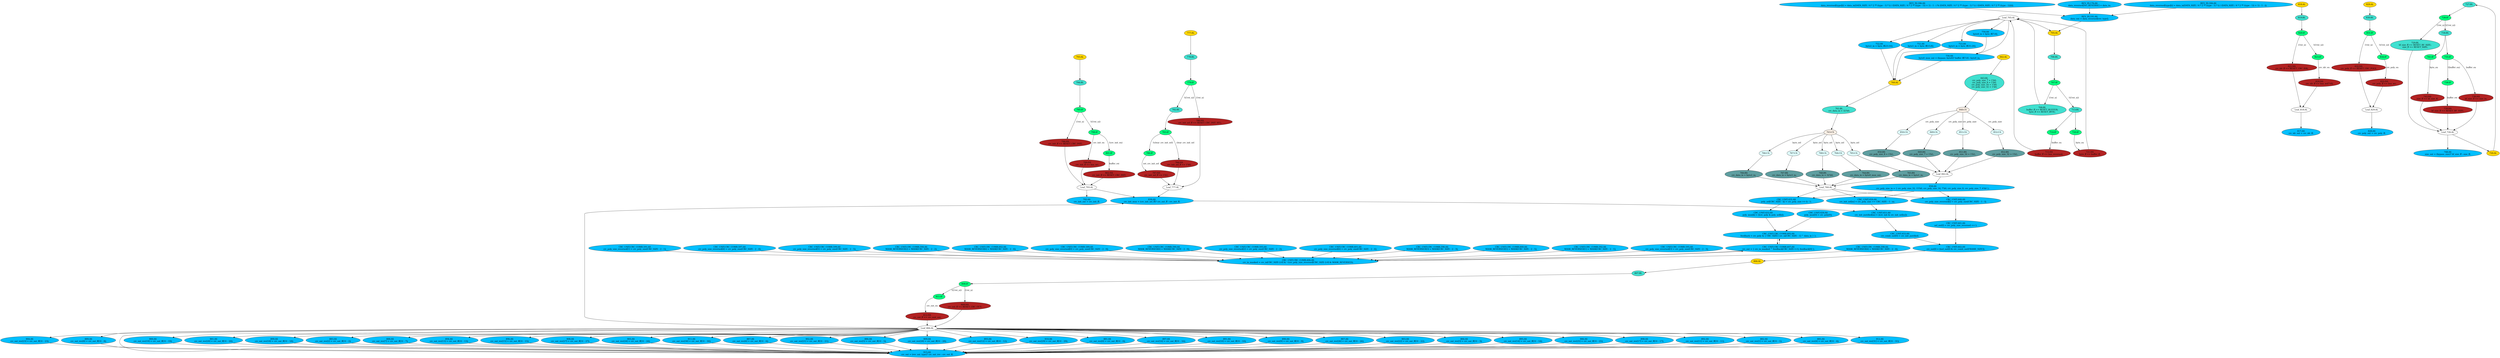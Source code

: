 strict digraph "compose( ,  )" {
	node [label="\N"];
	"839:AS"	 [ast="<pyverilog.vparser.ast.Assign object at 0x7f0104d9a510>",
		def_var="['crc_init_mux']",
		fillcolor=deepskyblue,
		label="839:AS
crc_init_mux = (crc_init_sel_ff)? crc_out_ff : crc_init_ff;",
		statements="[]",
		style=filled,
		typ=Assign,
		use_var="['crc_init_sel_ff', 'crc_out_ff', 'crc_init_ff']"];
	"CRC_UNIT.451:AS"	 [ast="<pyverilog.vparser.ast.Assign object at 0x7f0104d3ccd0>",
		def_var="['crc_init_justified']",
		fillcolor=deepskyblue,
		label="CRC_UNIT.451:AS
crc_init_justified[m] = |(crc_init & crc_init_sel[m]);",
		statements="[]",
		style=filled,
		typ=Assign,
		use_var="['crc_init', 'crc_init_sel', 'm']"];
	"839:AS" -> "CRC_UNIT.451:AS";
	"CRC_UNIT.CRC_COMB.606:AS"	 [ast="<pyverilog.vparser.ast.Assign object at 0x7f010502dd90>",
		def_var="['crc_in_masked']",
		fillcolor=deepskyblue,
		label="CRC_UNIT.CRC_COMB.606:AS
crc_in_masked = crc_in[CRC_SIZE-2:0] & ~(crc_poly_size_reversed[CRC_SIZE-2:0] & MASK_REVERSED);",
		statements="[]",
		style=filled,
		typ=Assign,
		use_var="['crc_in', 'crc_poly_size_reversed', 'MASK_REVERSED']"];
	"CRC_UNIT.CRC_COMB.607:AS"	 [ast="<pyverilog.vparser.ast.Assign object at 0x7f0104dbd490>",
		def_var="['crc_out']",
		fillcolor=deepskyblue,
		label="CRC_UNIT.CRC_COMB.607:AS
crc_out = { crc_in_masked ^ feedback[CRC_SIZE-1:1], feedback[0] };",
		statements="[]",
		style=filled,
		typ=Assign,
		use_var="['crc_in_masked', 'feedback', 'feedback']"];
	"CRC_UNIT.CRC_COMB.606:AS" -> "CRC_UNIT.CRC_COMB.607:AS";
	"849:BS"	 [ast="<pyverilog.vparser.ast.BlockingSubstitution object at 0x7f0104d9af90>",
		fillcolor=cadetblue,
		label="849:BS
crc_poly_size_7 = 1'b1;",
		statements="[<pyverilog.vparser.ast.BlockingSubstitution object at 0x7f0104d9af90>]",
		style=filled,
		typ=BlockingSubstitution];
	"Leaf_842:AL"	 [def_var="['crc_poly_size_16', 'crc_poly_size_8', 'crc_poly_size_7', 'crc_poly_size_32']",
		label="Leaf_842:AL"];
	"849:BS" -> "Leaf_842:AL"	 [cond="[]",
		lineno=None];
	"794:BL"	 [ast="<pyverilog.vparser.ast.Block object at 0x7f0104db8750>",
		fillcolor=turquoise,
		label="794:BL",
		statements="[]",
		style=filled,
		typ=Block];
	"795:IF"	 [ast="<pyverilog.vparser.ast.IfStatement object at 0x7f0104db8990>",
		fillcolor=springgreen,
		label="795:IF",
		statements="[]",
		style=filled,
		typ=IfStatement];
	"794:BL" -> "795:IF"	 [cond="[]",
		lineno=None];
	"CRC_UNIT.CRC_COMB.607:AS" -> "CRC_UNIT.CRC_COMB.606:AS";
	"CRC_UNIT.CRC_COMB.605:AS"	 [ast="<pyverilog.vparser.ast.Assign object at 0x7f010502da90>",
		def_var="['feedback']",
		fillcolor=deepskyblue,
		label="CRC_UNIT.CRC_COMB.605:AS
feedback = crc_poly & { CRC_SIZE{ crc_in[CRC_SIZE - 1] ^ data_in } };",
		statements="[]",
		style=filled,
		typ=Assign,
		use_var="['crc_poly', 'crc_in', 'data_in']"];
	"CRC_UNIT.CRC_COMB.607:AS" -> "CRC_UNIT.CRC_COMB.605:AS";
	"820:IF"	 [ast="<pyverilog.vparser.ast.IfStatement object at 0x7f0104db28d0>",
		fillcolor=springgreen,
		label="820:IF",
		statements="[]",
		style=filled,
		typ=IfStatement];
	"821:NS"	 [ast="<pyverilog.vparser.ast.NonblockingSubstitution object at 0x7f0104db2890>",
		fillcolor=firebrick,
		label="821:NS
crc_idr_ff <= RESET_CRC_IDR;",
		statements="[<pyverilog.vparser.ast.NonblockingSubstitution object at 0x7f0104db2890>]",
		style=filled,
		typ=NonblockingSubstitution];
	"820:IF" -> "821:NS"	 [cond="['rst_n']",
		label="(!rst_n)",
		lineno=820];
	"823:IF"	 [ast="<pyverilog.vparser.ast.IfStatement object at 0x7f0104db29d0>",
		fillcolor=springgreen,
		label="823:IF",
		statements="[]",
		style=filled,
		typ=IfStatement];
	"820:IF" -> "823:IF"	 [cond="['rst_n']",
		label="!((!rst_n))",
		lineno=820];
	"CRC_UNIT.CRC_COMB.592:AS"	 [ast="<pyverilog.vparser.ast.Assign object at 0x7f01050311d0>",
		def_var="['MASK_REVERSED']",
		fillcolor=deepskyblue,
		label="CRC_UNIT.CRC_COMB.592:AS
MASK_REVERSED[1] = MASK[CRC_SIZE - 2 - 1];",
		statements="[]",
		style=filled,
		typ=Assign,
		use_var="['CRC_SIZE']"];
	"CRC_UNIT.CRC_COMB.592:AS" -> "CRC_UNIT.CRC_COMB.606:AS";
	"764:BS"	 [ast="<pyverilog.vparser.ast.BlockingSubstitution object at 0x7f0104da4350>",
		fillcolor=cadetblue,
		label="764:BS
crc_data_in = byte0_mux_out;",
		statements="[<pyverilog.vparser.ast.BlockingSubstitution object at 0x7f0104da4350>]",
		style=filled,
		typ=BlockingSubstitution];
	"Leaf_760:AL"	 [def_var="['crc_data_in']",
		label="Leaf_760:AL"];
	"764:BS" -> "Leaf_760:AL"	 [cond="[]",
		lineno=None];
	"751:AS"	 [ast="<pyverilog.vparser.ast.Assign object at 0x7f0104dad5d0>",
		def_var="['byte1_in']",
		fillcolor=deepskyblue,
		label="751:AS
byte1_in = byte_ff[15:8];",
		statements="[]",
		style=filled,
		typ=Assign,
		use_var="['byte_ff']"];
	"760:AL"	 [ast="<pyverilog.vparser.ast.Always object at 0x7f0104dade90>",
		clk_sens=False,
		fillcolor=gold,
		label="760:AL",
		sens="['byte3_in', 'byte2_in', 'byte1_in', 'byte0_mux_out']",
		statements="[]",
		style=filled,
		typ=Always,
		use_var="['byte3_in', 'byte2_in', 'byte1_in', 'byte0_mux_out', 'byte_sel']"];
	"751:AS" -> "760:AL";
	"904:AS"	 [ast="<pyverilog.vparser.ast.Assign object at 0x7f01048873d0>",
		def_var="['crc_out_rev']",
		fillcolor=deepskyblue,
		label="904:AS
crc_out_rev[23] = crc_out_ff[31 - 23];",
		statements="[]",
		style=filled,
		typ=Assign,
		use_var="['crc_out_ff']"];
	"915:AS"	 [ast="<pyverilog.vparser.ast.Assign object at 0x7f01048a3c90>",
		def_var="['crc_out']",
		fillcolor=deepskyblue,
		label="915:AS
crc_out = (rev_out_type)? crc_out_rev : crc_out_ff;",
		statements="[]",
		style=filled,
		typ=Assign,
		use_var="['rev_out_type', 'crc_out_rev', 'crc_out_ff']"];
	"904:AS" -> "915:AS";
	"832:NS"	 [ast="<pyverilog.vparser.ast.NonblockingSubstitution object at 0x7f0104d9a0d0>",
		fillcolor=firebrick,
		label="832:NS
crc_poly_ff <= RESET_CRC_POLY;",
		statements="[<pyverilog.vparser.ast.NonblockingSubstitution object at 0x7f0104d9a0d0>]",
		style=filled,
		typ=NonblockingSubstitution];
	"Leaf_829:AL"	 [def_var="['crc_poly_ff']",
		label="Leaf_829:AL"];
	"832:NS" -> "Leaf_829:AL"	 [cond="[]",
		lineno=None];
	"889:AS"	 [ast="<pyverilog.vparser.ast.Assign object at 0x7f01048949d0>",
		def_var="['crc_out_rev']",
		fillcolor=deepskyblue,
		label="889:AS
crc_out_rev[8] = crc_out_ff[31 - 8];",
		statements="[]",
		style=filled,
		typ=Assign,
		use_var="['crc_out_ff']"];
	"889:AS" -> "915:AS";
	"829:AL"	 [ast="<pyverilog.vparser.ast.Always object at 0x7f0104db2e50>",
		clk_sens=False,
		fillcolor=gold,
		label="829:AL",
		sens="['clk']",
		statements="[]",
		style=filled,
		typ=Always,
		use_var="['crc_poly_en', 'bus_wr', 'RESET_CRC_POLY', 'rst_n']"];
	"830:BL"	 [ast="<pyverilog.vparser.ast.Block object at 0x7f0104db2e90>",
		fillcolor=turquoise,
		label="830:BL",
		statements="[]",
		style=filled,
		typ=Block];
	"829:AL" -> "830:BL"	 [cond="[]",
		lineno=None];
	"CRC_UNIT.CRC_COMB.595:AS"	 [ast="<pyverilog.vparser.ast.Assign object at 0x7f0105031cd0>",
		def_var="['crc_poly_size_reversed']",
		fillcolor=deepskyblue,
		label="CRC_UNIT.CRC_COMB.595:AS
crc_poly_size_reversed[3] = crc_poly_size[CRC_SIZE - 2 - 3];",
		statements="[]",
		style=filled,
		typ=Assign,
		use_var="['crc_poly_size']"];
	"CRC_UNIT.CRC_COMB.595:AS" -> "CRC_UNIT.CRC_COMB.606:AS";
	"CRC_UNIT.442:AS"	 [ast="<pyverilog.vparser.ast.Assign object at 0x7f0104d3ded0>",
		def_var="['crc_out']",
		fillcolor=deepskyblue,
		label="CRC_UNIT.442:AS
crc_out[l] = |(sel_out[l] & crc_comb_out[FRAME_SIZE]);",
		statements="[]",
		style=filled,
		typ=Assign,
		use_var="['sel_out', 'l', 'crc_comb_out']"];
	"806:AL"	 [ast="<pyverilog.vparser.ast.Always object at 0x7f0104db8e50>",
		clk_sens=False,
		fillcolor=gold,
		label="806:AL",
		sens="['clk']",
		statements="[]",
		style=filled,
		typ=Always,
		use_var="['rst_n', 'RESET_CRC_OUT', 'crc_out_en', 'crc_unit_out']"];
	"CRC_UNIT.442:AS" -> "806:AL";
	"786:IF"	 [ast="<pyverilog.vparser.ast.IfStatement object at 0x7f0104db8410>",
		fillcolor=springgreen,
		label="786:IF",
		statements="[]",
		style=filled,
		typ=IfStatement];
	"787:NS"	 [ast="<pyverilog.vparser.ast.NonblockingSubstitution object at 0x7f0104db8510>",
		fillcolor=firebrick,
		label="787:NS
crc_init_sel_ff <= 1'b1;",
		statements="[<pyverilog.vparser.ast.NonblockingSubstitution object at 0x7f0104db8510>]",
		style=filled,
		typ=NonblockingSubstitution];
	"786:IF" -> "787:NS"	 [cond="['set_crc_init_sel']",
		label=set_crc_init_sel,
		lineno=786];
	"REV_IN.186:AS"	 [ast="<pyverilog.vparser.ast.Assign object at 0x7f0104d74e50>",
		def_var="['data_reversed']",
		fillcolor=deepskyblue,
		label="REV_IN.186:AS
data_reversed[type][i] = data_in[DATA_SIZE / 4 * 2 ** (type - 1) * (i / (DATA_SIZE / 4 * 2 ** (type - 1)) + 1) - 1 \
- i % (DATA_SIZE / 4 * 2 ** (type - 1) * (i / (DATA_SIZE / 4 * 2 ** (type - 1))))];",
		statements="[]",
		style=filled,
		typ=Assign,
		use_var="['data_in', 'type', 'i', 'type', 'i', 'type', 'i', 'type']"];
	"REV_IN.191:AS"	 [ast="<pyverilog.vparser.ast.Assign object at 0x7f0104d71210>",
		def_var="['data_out']",
		fillcolor=deepskyblue,
		label="REV_IN.191:AS
data_out = data_reversed[rev_type];",
		statements="[]",
		style=filled,
		typ=Assign,
		use_var="['data_reversed', 'rev_type']"];
	"REV_IN.186:AS" -> "REV_IN.191:AS";
	"809:NS"	 [ast="<pyverilog.vparser.ast.NonblockingSubstitution object at 0x7f0104db2150>",
		fillcolor=firebrick,
		label="809:NS
crc_out_ff <= RESET_CRC_OUT;",
		statements="[<pyverilog.vparser.ast.NonblockingSubstitution object at 0x7f0104db2150>]",
		style=filled,
		typ=NonblockingSubstitution];
	"Leaf_806:AL"	 [def_var="['crc_out_ff']",
		label="Leaf_806:AL"];
	"809:NS" -> "Leaf_806:AL"	 [cond="[]",
		lineno=None];
	"900:AS"	 [ast="<pyverilog.vparser.ast.Assign object at 0x7f01048b3890>",
		def_var="['crc_out_rev']",
		fillcolor=deepskyblue,
		label="900:AS
crc_out_rev[19] = crc_out_ff[31 - 19];",
		statements="[]",
		style=filled,
		typ=Assign,
		use_var="['crc_out_ff']"];
	"900:AS" -> "915:AS";
	"765:CA"	 [ast="<pyverilog.vparser.ast.Case object at 0x7f0104da4490>",
		fillcolor=lightcyan,
		label="765:CA",
		statements="[]",
		style=filled,
		typ=Case];
	"765:BS"	 [ast="<pyverilog.vparser.ast.BlockingSubstitution object at 0x7f0104da4590>",
		fillcolor=cadetblue,
		label="765:BS
crc_data_in = byte1_in;",
		statements="[<pyverilog.vparser.ast.BlockingSubstitution object at 0x7f0104da4590>]",
		style=filled,
		typ=BlockingSubstitution];
	"765:CA" -> "765:BS"	 [cond="[]",
		lineno=None];
	"714:IF"	 [ast="<pyverilog.vparser.ast.IfStatement object at 0x7f0104d91250>",
		fillcolor=springgreen,
		label="714:IF",
		statements="[]",
		style=filled,
		typ=IfStatement];
	"715:NS"	 [ast="<pyverilog.vparser.ast.NonblockingSubstitution object at 0x7f0104d913d0>",
		fillcolor=firebrick,
		label="715:NS
buffer_ff <= bus_reversed;",
		statements="[<pyverilog.vparser.ast.NonblockingSubstitution object at 0x7f0104d913d0>]",
		style=filled,
		typ=NonblockingSubstitution];
	"714:IF" -> "715:NS"	 [cond="['buffer_en']",
		label=buffer_en,
		lineno=714];
	"807:BL"	 [ast="<pyverilog.vparser.ast.Block object at 0x7f0104db8ed0>",
		fillcolor=turquoise,
		label="807:BL",
		statements="[]",
		style=filled,
		typ=Block];
	"808:IF"	 [ast="<pyverilog.vparser.ast.IfStatement object at 0x7f0104db2190>",
		fillcolor=springgreen,
		label="808:IF",
		statements="[]",
		style=filled,
		typ=IfStatement];
	"807:BL" -> "808:IF"	 [cond="[]",
		lineno=None];
	"901:AS"	 [ast="<pyverilog.vparser.ast.Assign object at 0x7f01048b3b50>",
		def_var="['crc_out_rev']",
		fillcolor=deepskyblue,
		label="901:AS
crc_out_rev[20] = crc_out_ff[31 - 20];",
		statements="[]",
		style=filled,
		typ=Assign,
		use_var="['crc_out_ff']"];
	"901:AS" -> "915:AS";
	"899:AS"	 [ast="<pyverilog.vparser.ast.Assign object at 0x7f01048b35d0>",
		def_var="['crc_out_rev']",
		fillcolor=deepskyblue,
		label="899:AS
crc_out_rev[18] = crc_out_ff[31 - 18];",
		statements="[]",
		style=filled,
		typ=Assign,
		use_var="['crc_out_ff']"];
	"899:AS" -> "915:AS";
	"817:AS"	 [ast="<pyverilog.vparser.ast.Assign object at 0x7f0104db2450>",
		def_var="['crc_idr_out']",
		fillcolor=deepskyblue,
		label="817:AS
crc_idr_out = crc_idr_ff;",
		statements="[]",
		style=filled,
		typ=Assign,
		use_var="['crc_idr_ff']"];
	"Leaf_777:AL"	 [def_var="['crc_init_sel_ff']",
		label="Leaf_777:AL"];
	"787:NS" -> "Leaf_777:AL"	 [cond="[]",
		lineno=None];
	"727:BL"	 [ast="<pyverilog.vparser.ast.Block object at 0x7f0104d916d0>",
		fillcolor=turquoise,
		label="727:BL",
		statements="[]",
		style=filled,
		typ=Block];
	"728:IF"	 [ast="<pyverilog.vparser.ast.IfStatement object at 0x7f0104d91a10>",
		fillcolor=springgreen,
		label="728:IF",
		statements="[]",
		style=filled,
		typ=IfStatement];
	"727:BL" -> "728:IF"	 [cond="[]",
		lineno=None];
	"849:CA"	 [ast="<pyverilog.vparser.ast.Case object at 0x7f0104d9ae90>",
		fillcolor=lightcyan,
		label="849:CA",
		statements="[]",
		style=filled,
		typ=Case];
	"849:CA" -> "849:BS"	 [cond="[]",
		lineno=None];
	"883:AS"	 [ast="<pyverilog.vparser.ast.Assign object at 0x7f0104896910>",
		def_var="['crc_out_rev']",
		fillcolor=deepskyblue,
		label="883:AS
crc_out_rev[2] = crc_out_ff[31 - 2];",
		statements="[]",
		style=filled,
		typ=Assign,
		use_var="['crc_out_ff']"];
	"883:AS" -> "915:AS";
	"888:AS"	 [ast="<pyverilog.vparser.ast.Assign object at 0x7f0104894710>",
		def_var="['crc_out_rev']",
		fillcolor=deepskyblue,
		label="888:AS
crc_out_rev[7] = crc_out_ff[31 - 7];",
		statements="[]",
		style=filled,
		typ=Assign,
		use_var="['crc_out_ff']"];
	"888:AS" -> "915:AS";
	"834:IF"	 [ast="<pyverilog.vparser.ast.IfStatement object at 0x7f0104d9a210>",
		fillcolor=springgreen,
		label="834:IF",
		statements="[]",
		style=filled,
		typ=IfStatement];
	"835:NS"	 [ast="<pyverilog.vparser.ast.NonblockingSubstitution object at 0x7f0104d9a350>",
		fillcolor=firebrick,
		label="835:NS
crc_poly_ff <= bus_wr;",
		statements="[<pyverilog.vparser.ast.NonblockingSubstitution object at 0x7f0104d9a350>]",
		style=filled,
		typ=NonblockingSubstitution];
	"834:IF" -> "835:NS"	 [cond="['crc_poly_en']",
		label=crc_poly_en,
		lineno=834];
	"812:NS"	 [ast="<pyverilog.vparser.ast.NonblockingSubstitution object at 0x7f0104db2410>",
		fillcolor=firebrick,
		label="812:NS
crc_out_ff <= crc_unit_out;",
		statements="[<pyverilog.vparser.ast.NonblockingSubstitution object at 0x7f0104db2410>]",
		style=filled,
		typ=NonblockingSubstitution];
	"812:NS" -> "Leaf_806:AL"	 [cond="[]",
		lineno=None];
	"CRC_UNIT.450:AS"	 [ast="<pyverilog.vparser.ast.Assign object at 0x7f0104d3c990>",
		def_var="['crc_init_sel']",
		fillcolor=deepskyblue,
		label="CRC_UNIT.450:AS
crc_init_sel[m] = crc_poly_size >> CRC_SIZE - 1 - m;",
		statements="[]",
		style=filled,
		typ=Assign,
		use_var="['crc_poly_size', 'm']"];
	"CRC_UNIT.450:AS" -> "CRC_UNIT.451:AS";
	"CRC_UNIT.CRC_COMB.600:AS"	 [ast="<pyverilog.vparser.ast.Assign object at 0x7f010503df10>",
		def_var="['MASK_REVERSED']",
		fillcolor=deepskyblue,
		label="CRC_UNIT.CRC_COMB.600:AS
MASK_REVERSED[5] = MASK[CRC_SIZE - 2 - 5];",
		statements="[]",
		style=filled,
		typ=Assign,
		use_var="['CRC_SIZE']"];
	"CRC_UNIT.CRC_COMB.600:AS" -> "CRC_UNIT.CRC_COMB.606:AS";
	"894:AS"	 [ast="<pyverilog.vparser.ast.Assign object at 0x7f01048a67d0>",
		def_var="['crc_out_rev']",
		fillcolor=deepskyblue,
		label="894:AS
crc_out_rev[13] = crc_out_ff[31 - 13];",
		statements="[]",
		style=filled,
		typ=Assign,
		use_var="['crc_out_ff']"];
	"894:AS" -> "915:AS";
	"707:IF"	 [ast="<pyverilog.vparser.ast.IfStatement object at 0x7f0104d91090>",
		fillcolor=springgreen,
		label="707:IF",
		statements="[]",
		style=filled,
		typ=IfStatement];
	"708:BL"	 [ast="<pyverilog.vparser.ast.Block object at 0x7f0104db6f50>",
		fillcolor=turquoise,
		label="708:BL
buffer_ff <= RESET_BUFFER;
byte_ff <= RESET_BYTE;",
		statements="[<pyverilog.vparser.ast.NonblockingSubstitution object at 0x7f0104db6f10>, <pyverilog.vparser.ast.NonblockingSubstitution object \
at 0x7f0104d910d0>]",
		style=filled,
		typ=Block];
	"707:IF" -> "708:BL"	 [cond="['rst_n']",
		label="(!rst_n)",
		lineno=707];
	"713:BL"	 [ast="<pyverilog.vparser.ast.Block object at 0x7f0104d91490>",
		fillcolor=turquoise,
		label="713:BL",
		statements="[]",
		style=filled,
		typ=Block];
	"707:IF" -> "713:BL"	 [cond="['rst_n']",
		label="!((!rst_n))",
		lineno=707];
	"741:IF"	 [ast="<pyverilog.vparser.ast.IfStatement object at 0x7f0104d91cd0>",
		fillcolor=springgreen,
		label="741:IF",
		statements="[]",
		style=filled,
		typ=IfStatement];
	"742:NS"	 [ast="<pyverilog.vparser.ast.NonblockingSubstitution object at 0x7f0104dad110>",
		fillcolor=firebrick,
		label="742:NS
size_ff <= bf_size_ff;",
		statements="[<pyverilog.vparser.ast.NonblockingSubstitution object at 0x7f0104dad110>]",
		style=filled,
		typ=NonblockingSubstitution];
	"741:IF" -> "742:NS"	 [cond="['byte_en']",
		label=byte_en,
		lineno=741];
	"858:AS"	 [ast="<pyverilog.vparser.ast.Assign object at 0x7f010489ab90>",
		def_var="['crc_poly_size_in']",
		fillcolor=deepskyblue,
		label="858:AS
crc_poly_size_in = { crc_poly_size_32, 15'h0, crc_poly_size_16, 7'h0, crc_poly_size_8, crc_poly_size_7, 6'h0 };",
		statements="[]",
		style=filled,
		typ=Assign,
		use_var="['crc_poly_size_32', 'crc_poly_size_16', 'crc_poly_size_8', 'crc_poly_size_7']"];
	"858:AS" -> "CRC_UNIT.450:AS";
	"CRC_UNIT.440:AS"	 [ast="<pyverilog.vparser.ast.Assign object at 0x7f0104d3d890>",
		def_var="['crc_poly_size_reversed']",
		fillcolor=deepskyblue,
		label="CRC_UNIT.440:AS
crc_poly_size_reversed[l] = crc_poly_size[CRC_SIZE - 1 - l];",
		statements="[]",
		style=filled,
		typ=Assign,
		use_var="['crc_poly_size', 'l']"];
	"858:AS" -> "CRC_UNIT.440:AS";
	"CRC_UNIT.431:AS"	 [ast="<pyverilog.vparser.ast.Assign object at 0x7f0104d1db90>",
		def_var="['poly_sel']",
		fillcolor=deepskyblue,
		label="CRC_UNIT.431:AS
poly_sel[CRC_SIZE - k] = crc_poly_size >> k - 1;",
		statements="[]",
		style=filled,
		typ=Assign,
		use_var="['crc_poly_size', 'k']"];
	"858:AS" -> "CRC_UNIT.431:AS";
	"764:CA"	 [ast="<pyverilog.vparser.ast.Case object at 0x7f0104da4210>",
		fillcolor=lightcyan,
		label="764:CA",
		statements="[]",
		style=filled,
		typ=Case];
	"764:CA" -> "764:BS"	 [cond="[]",
		lineno=None];
	"CRC_UNIT.455:AS"	 [ast="<pyverilog.vparser.ast.Assign object at 0x7f0104d3ced0>",
		def_var="['crc_comb_out']",
		fillcolor=deepskyblue,
		label="CRC_UNIT.455:AS
crc_comb_out[0] = crc_init_justified;",
		statements="[]",
		style=filled,
		typ=Assign,
		use_var="['crc_init_justified']"];
	"CRC_UNIT.451:AS" -> "CRC_UNIT.455:AS";
	"782:BL"	 [ast="<pyverilog.vparser.ast.Block object at 0x7f0104da4e50>",
		fillcolor=turquoise,
		label="782:BL",
		statements="[]",
		style=filled,
		typ=Block];
	"783:IF"	 [ast="<pyverilog.vparser.ast.IfStatement object at 0x7f0104db8250>",
		fillcolor=springgreen,
		label="783:IF",
		statements="[]",
		style=filled,
		typ=IfStatement];
	"782:BL" -> "783:IF"	 [cond="[]",
		lineno=None];
	"799:NS"	 [ast="<pyverilog.vparser.ast.NonblockingSubstitution object at 0x7f0104db8bd0>",
		fillcolor=firebrick,
		label="799:NS
crc_init_ff <= bus_wr;",
		statements="[<pyverilog.vparser.ast.NonblockingSubstitution object at 0x7f0104db8bd0>]",
		style=filled,
		typ=NonblockingSubstitution];
	"Leaf_793:AL"	 [def_var="['crc_init_ff']",
		label="Leaf_793:AL"];
	"799:NS" -> "Leaf_793:AL"	 [cond="[]",
		lineno=None];
	"766:BS"	 [ast="<pyverilog.vparser.ast.BlockingSubstitution object at 0x7f0104da4750>",
		fillcolor=cadetblue,
		label="766:BS
crc_data_in = byte2_in;",
		statements="[<pyverilog.vparser.ast.BlockingSubstitution object at 0x7f0104da4750>]",
		style=filled,
		typ=BlockingSubstitution];
	"766:BS" -> "Leaf_760:AL"	 [cond="[]",
		lineno=None];
	"796:NS"	 [ast="<pyverilog.vparser.ast.NonblockingSubstitution object at 0x7f0104db8950>",
		fillcolor=firebrick,
		label="796:NS
crc_init_ff <= RESET_CRC_INIT;",
		statements="[<pyverilog.vparser.ast.NonblockingSubstitution object at 0x7f0104db8950>]",
		style=filled,
		typ=NonblockingSubstitution];
	"795:IF" -> "796:NS"	 [cond="['rst_n']",
		label="(!rst_n)",
		lineno=795];
	"798:IF"	 [ast="<pyverilog.vparser.ast.IfStatement object at 0x7f0104db8c10>",
		fillcolor=springgreen,
		label="798:IF",
		statements="[]",
		style=filled,
		typ=IfStatement];
	"795:IF" -> "798:IF"	 [cond="['rst_n']",
		label="!((!rst_n))",
		lineno=795];
	"806:AL" -> "807:BL"	 [cond="[]",
		lineno=None];
	"REV_IN.176:AS"	 [ast="<pyverilog.vparser.ast.Assign object at 0x7f010518f350>",
		def_var="['data_reversed']",
		fillcolor=deepskyblue,
		label="REV_IN.176:AS
data_reversed[NO_REVERSE] = data_in;",
		statements="[]",
		style=filled,
		typ=Assign,
		use_var="['data_in']"];
	"REV_IN.176:AS" -> "REV_IN.191:AS";
	"705:AL"	 [ast="<pyverilog.vparser.ast.Always object at 0x7f0104db6c90>",
		clk_sens=False,
		fillcolor=gold,
		label="705:AL",
		sens="['clk']",
		statements="[]",
		style=filled,
		typ=Always,
		use_var="['rst_n', 'buffer_ff', 'buffer_en', 'bus_reversed', 'RESET_BUFFER', 'byte_en', 'RESET_BYTE']"];
	"706:BL"	 [ast="<pyverilog.vparser.ast.Block object at 0x7f0104db6d10>",
		fillcolor=turquoise,
		label="706:BL",
		statements="[]",
		style=filled,
		typ=Block];
	"705:AL" -> "706:BL"	 [cond="[]",
		lineno=None];
	"896:AS"	 [ast="<pyverilog.vparser.ast.Assign object at 0x7f01048a6d50>",
		def_var="['crc_out_rev']",
		fillcolor=deepskyblue,
		label="896:AS
crc_out_rev[15] = crc_out_ff[31 - 15];",
		statements="[]",
		style=filled,
		typ=Assign,
		use_var="['crc_out_ff']"];
	"896:AS" -> "915:AS";
	"750:AS"	 [ast="<pyverilog.vparser.ast.Assign object at 0x7f0104dad3d0>",
		def_var="['byte0_in']",
		fillcolor=deepskyblue,
		label="750:AS
byte0_in = byte_ff[7:0];",
		statements="[]",
		style=filled,
		typ=Assign,
		use_var="['byte_ff']"];
	"756:AS"	 [ast="<pyverilog.vparser.ast.Assign object at 0x7f0104dadd50>",
		def_var="['byte0_mux_out']",
		fillcolor=deepskyblue,
		label="756:AS
byte0_mux_out = (bypass_byte0)? buffer_ff[7:0] : byte0_in;",
		statements="[]",
		style=filled,
		typ=Assign,
		use_var="['bypass_byte0', 'buffer_ff', 'byte0_in']"];
	"750:AS" -> "756:AS";
	"908:AS"	 [ast="<pyverilog.vparser.ast.Assign object at 0x7f0104887ed0>",
		def_var="['crc_out_rev']",
		fillcolor=deepskyblue,
		label="908:AS
crc_out_rev[27] = crc_out_ff[31 - 27];",
		statements="[]",
		style=filled,
		typ=Assign,
		use_var="['crc_out_ff']"];
	"908:AS" -> "915:AS";
	"CRC_UNIT.CRC_COMB.598:AS"	 [ast="<pyverilog.vparser.ast.Assign object at 0x7f010503d7d0>",
		def_var="['MASK_REVERSED']",
		fillcolor=deepskyblue,
		label="CRC_UNIT.CRC_COMB.598:AS
MASK_REVERSED[4] = MASK[CRC_SIZE - 2 - 4];",
		statements="[]",
		style=filled,
		typ=Assign,
		use_var="['CRC_SIZE']"];
	"CRC_UNIT.CRC_COMB.598:AS" -> "CRC_UNIT.CRC_COMB.606:AS";
	"CRC_UNIT.CRC_COMB.605:AS" -> "CRC_UNIT.CRC_COMB.607:AS";
	"851:BS"	 [ast="<pyverilog.vparser.ast.BlockingSubstitution object at 0x7f010489a490>",
		fillcolor=cadetblue,
		label="851:BS
crc_poly_size_16 = 1'b1;",
		statements="[<pyverilog.vparser.ast.BlockingSubstitution object at 0x7f010489a490>]",
		style=filled,
		typ=BlockingSubstitution];
	"851:BS" -> "Leaf_842:AL"	 [cond="[]",
		lineno=None];
	"905:AS"	 [ast="<pyverilog.vparser.ast.Assign object at 0x7f0104887690>",
		def_var="['crc_out_rev']",
		fillcolor=deepskyblue,
		label="905:AS
crc_out_rev[24] = crc_out_ff[31 - 24];",
		statements="[]",
		style=filled,
		typ=Assign,
		use_var="['crc_out_ff']"];
	"905:AS" -> "915:AS";
	"CRC_UNIT.441:AS"	 [ast="<pyverilog.vparser.ast.Assign object at 0x7f0104d3db50>",
		def_var="['sel_out']",
		fillcolor=deepskyblue,
		label="CRC_UNIT.441:AS
sel_out[l] = crc_poly_size_reversed << l;",
		statements="[]",
		style=filled,
		typ=Assign,
		use_var="['crc_poly_size_reversed', 'l']"];
	"CRC_UNIT.441:AS" -> "CRC_UNIT.442:AS";
	"CRC_UNIT.455:AS" -> "CRC_UNIT.442:AS";
	"721:NS"	 [ast="<pyverilog.vparser.ast.NonblockingSubstitution object at 0x7f0104d91590>",
		fillcolor=firebrick,
		label="721:NS
byte_ff <= buffer_ff;",
		statements="[<pyverilog.vparser.ast.NonblockingSubstitution object at 0x7f0104d91590>]",
		style=filled,
		typ=NonblockingSubstitution];
	"Leaf_705:AL"	 [def_var="['byte_ff', 'buffer_ff']",
		label="Leaf_705:AL"];
	"721:NS" -> "Leaf_705:AL"	 [cond="[]",
		lineno=None];
	"779:IF"	 [ast="<pyverilog.vparser.ast.IfStatement object at 0x7f0104da4ed0>",
		fillcolor=springgreen,
		label="779:IF",
		statements="[]",
		style=filled,
		typ=IfStatement];
	"779:IF" -> "782:BL"	 [cond="['rst_n']",
		label="!((!rst_n))",
		lineno=779];
	"780:NS"	 [ast="<pyverilog.vparser.ast.NonblockingSubstitution object at 0x7f0104da4e90>",
		fillcolor=firebrick,
		label="780:NS
crc_init_sel_ff <= RESET_CRC_INIT_SEL;",
		statements="[<pyverilog.vparser.ast.NonblockingSubstitution object at 0x7f0104da4e90>]",
		style=filled,
		typ=NonblockingSubstitution];
	"779:IF" -> "780:NS"	 [cond="['rst_n']",
		label="(!rst_n)",
		lineno=779];
	"761:BL"	 [ast="<pyverilog.vparser.ast.Block object at 0x7f0104dadfd0>",
		fillcolor=turquoise,
		label="761:BL
crc_data_in = 32'h0;",
		statements="[<pyverilog.vparser.ast.BlockingSubstitution object at 0x7f0104dadf50>]",
		style=filled,
		typ=Block];
	"763:CS"	 [ast="<pyverilog.vparser.ast.CaseStatement object at 0x7f0104da49d0>",
		fillcolor=linen,
		label="763:CS",
		statements="[]",
		style=filled,
		typ=CaseStatement];
	"761:BL" -> "763:CS"	 [cond="[]",
		lineno=None];
	"911:AS"	 [ast="<pyverilog.vparser.ast.Assign object at 0x7f01048a3750>",
		def_var="['crc_out_rev']",
		fillcolor=deepskyblue,
		label="911:AS
crc_out_rev[30] = crc_out_ff[31 - 30];",
		statements="[]",
		style=filled,
		typ=Assign,
		use_var="['crc_out_ff']"];
	"911:AS" -> "915:AS";
	"CRC_UNIT.440:AS" -> "CRC_UNIT.441:AS";
	"887:AS"	 [ast="<pyverilog.vparser.ast.Assign object at 0x7f0104894450>",
		def_var="['crc_out_rev']",
		fillcolor=deepskyblue,
		label="887:AS
crc_out_rev[6] = crc_out_ff[31 - 6];",
		statements="[]",
		style=filled,
		typ=Assign,
		use_var="['crc_out_ff']"];
	"887:AS" -> "915:AS";
	"780:NS" -> "Leaf_777:AL"	 [cond="[]",
		lineno=None];
	"CRC_UNIT.CRC_COMB.591:AS"	 [ast="<pyverilog.vparser.ast.Assign object at 0x7f0105026e10>",
		def_var="['crc_poly_size_reversed']",
		fillcolor=deepskyblue,
		label="CRC_UNIT.CRC_COMB.591:AS
crc_poly_size_reversed[1] = crc_poly_size[CRC_SIZE - 2 - 1];",
		statements="[]",
		style=filled,
		typ=Assign,
		use_var="['crc_poly_size']"];
	"CRC_UNIT.CRC_COMB.591:AS" -> "CRC_UNIT.CRC_COMB.606:AS";
	"902:AS"	 [ast="<pyverilog.vparser.ast.Assign object at 0x7f01048b3e10>",
		def_var="['crc_out_rev']",
		fillcolor=deepskyblue,
		label="902:AS
crc_out_rev[21] = crc_out_ff[31 - 21];",
		statements="[]",
		style=filled,
		typ=Assign,
		use_var="['crc_out_ff']"];
	"902:AS" -> "915:AS";
	"886:AS"	 [ast="<pyverilog.vparser.ast.Assign object at 0x7f0104894190>",
		def_var="['crc_out_rev']",
		fillcolor=deepskyblue,
		label="886:AS
crc_out_rev[5] = crc_out_ff[31 - 5];",
		statements="[]",
		style=filled,
		typ=Assign,
		use_var="['crc_out_ff']"];
	"886:AS" -> "915:AS";
	"909:AS"	 [ast="<pyverilog.vparser.ast.Assign object at 0x7f01048a31d0>",
		def_var="['crc_out_rev']",
		fillcolor=deepskyblue,
		label="909:AS
crc_out_rev[28] = crc_out_ff[31 - 28];",
		statements="[]",
		style=filled,
		typ=Assign,
		use_var="['crc_out_ff']"];
	"909:AS" -> "915:AS";
	"893:AS"	 [ast="<pyverilog.vparser.ast.Assign object at 0x7f01048a6510>",
		def_var="['crc_out_rev']",
		fillcolor=deepskyblue,
		label="893:AS
crc_out_rev[12] = crc_out_ff[31 - 12];",
		statements="[]",
		style=filled,
		typ=Assign,
		use_var="['crc_out_ff']"];
	"893:AS" -> "915:AS";
	"Leaf_818:AL"	 [def_var="['crc_idr_ff']",
		label="Leaf_818:AL"];
	"821:NS" -> "Leaf_818:AL"	 [cond="[]",
		lineno=None];
	"843:BL"	 [ast="<pyverilog.vparser.ast.Block object at 0x7f0104d9acd0>",
		fillcolor=turquoise,
		label="843:BL
crc_poly_size_7 = 1'b0;
crc_poly_size_8 = 1'b0;
crc_poly_size_16 = 1'b0;
crc_poly_size_32 = 1'b0;",
		statements="[<pyverilog.vparser.ast.BlockingSubstitution object at 0x7f0104d9a790>, <pyverilog.vparser.ast.BlockingSubstitution object at 0x7f0104d9a950>, <\
pyverilog.vparser.ast.BlockingSubstitution object at 0x7f0104d9aad0>, <pyverilog.vparser.ast.BlockingSubstitution object at 0x7f0104d9ac50>]",
		style=filled,
		typ=Block];
	"848:CS"	 [ast="<pyverilog.vparser.ast.CaseStatement object at 0x7f010489a450>",
		fillcolor=linen,
		label="848:CS",
		statements="[]",
		style=filled,
		typ=CaseStatement];
	"843:BL" -> "848:CS"	 [cond="[]",
		lineno=None];
	"734:BL"	 [ast="<pyverilog.vparser.ast.Block object at 0x7f0104d91ad0>",
		fillcolor=turquoise,
		label="734:BL",
		statements="[]",
		style=filled,
		typ=Block];
	"728:IF" -> "734:BL"	 [cond="['rst_n']",
		label="!((!rst_n))",
		lineno=728];
	"729:BL"	 [ast="<pyverilog.vparser.ast.Block object at 0x7f0104d91910>",
		fillcolor=turquoise,
		label="729:BL
bf_size_ff <= RESET_BF_SIZE;
size_ff <= RESET_SIZE;",
		statements="[<pyverilog.vparser.ast.NonblockingSubstitution object at 0x7f0104d918d0>, <pyverilog.vparser.ast.NonblockingSubstitution object \
at 0x7f0104d91a50>]",
		style=filled,
		typ=Block];
	"728:IF" -> "729:BL"	 [cond="['rst_n']",
		label="(!rst_n)",
		lineno=728];
	"828:AS"	 [ast="<pyverilog.vparser.ast.Assign object at 0x7f0104db2c90>",
		def_var="['crc_poly_out']",
		fillcolor=deepskyblue,
		label="828:AS
crc_poly_out = crc_poly_ff;",
		statements="[]",
		style=filled,
		typ=Assign,
		use_var="['crc_poly_ff']"];
	"831:IF"	 [ast="<pyverilog.vparser.ast.IfStatement object at 0x7f0104d9a110>",
		fillcolor=springgreen,
		label="831:IF",
		statements="[]",
		style=filled,
		typ=IfStatement];
	"830:BL" -> "831:IF"	 [cond="[]",
		lineno=None];
	"706:BL" -> "707:IF"	 [cond="[]",
		lineno=None];
	"766:CA"	 [ast="<pyverilog.vparser.ast.Case object at 0x7f0104da4650>",
		fillcolor=lightcyan,
		label="766:CA",
		statements="[]",
		style=filled,
		typ=Case];
	"766:CA" -> "766:BS"	 [cond="[]",
		lineno=None];
	"910:AS"	 [ast="<pyverilog.vparser.ast.Assign object at 0x7f01048a3490>",
		def_var="['crc_out_rev']",
		fillcolor=deepskyblue,
		label="910:AS
crc_out_rev[29] = crc_out_ff[31 - 29];",
		statements="[]",
		style=filled,
		typ=Assign,
		use_var="['crc_out_ff']"];
	"910:AS" -> "915:AS";
	"Leaf_806:AL" -> "839:AS";
	"Leaf_806:AL" -> "904:AS";
	"Leaf_806:AL" -> "889:AS";
	"Leaf_806:AL" -> "900:AS";
	"Leaf_806:AL" -> "901:AS";
	"Leaf_806:AL" -> "899:AS";
	"Leaf_806:AL" -> "883:AS";
	"Leaf_806:AL" -> "888:AS";
	"Leaf_806:AL" -> "894:AS";
	"Leaf_806:AL" -> "915:AS";
	"Leaf_806:AL" -> "896:AS";
	"Leaf_806:AL" -> "908:AS";
	"Leaf_806:AL" -> "905:AS";
	"Leaf_806:AL" -> "911:AS";
	"Leaf_806:AL" -> "887:AS";
	"Leaf_806:AL" -> "902:AS";
	"Leaf_806:AL" -> "886:AS";
	"Leaf_806:AL" -> "909:AS";
	"Leaf_806:AL" -> "893:AS";
	"Leaf_806:AL" -> "910:AS";
	"881:AS"	 [ast="<pyverilog.vparser.ast.Assign object at 0x7f0104896390>",
		def_var="['crc_out_rev']",
		fillcolor=deepskyblue,
		label="881:AS
crc_out_rev[0] = crc_out_ff[31 - 0];",
		statements="[]",
		style=filled,
		typ=Assign,
		use_var="['crc_out_ff']"];
	"Leaf_806:AL" -> "881:AS";
	"897:AS"	 [ast="<pyverilog.vparser.ast.Assign object at 0x7f01048b3050>",
		def_var="['crc_out_rev']",
		fillcolor=deepskyblue,
		label="897:AS
crc_out_rev[16] = crc_out_ff[31 - 16];",
		statements="[]",
		style=filled,
		typ=Assign,
		use_var="['crc_out_ff']"];
	"Leaf_806:AL" -> "897:AS";
	"891:AS"	 [ast="<pyverilog.vparser.ast.Assign object at 0x7f0104894f50>",
		def_var="['crc_out_rev']",
		fillcolor=deepskyblue,
		label="891:AS
crc_out_rev[10] = crc_out_ff[31 - 10];",
		statements="[]",
		style=filled,
		typ=Assign,
		use_var="['crc_out_ff']"];
	"Leaf_806:AL" -> "891:AS";
	"890:AS"	 [ast="<pyverilog.vparser.ast.Assign object at 0x7f0104894c90>",
		def_var="['crc_out_rev']",
		fillcolor=deepskyblue,
		label="890:AS
crc_out_rev[9] = crc_out_ff[31 - 9];",
		statements="[]",
		style=filled,
		typ=Assign,
		use_var="['crc_out_ff']"];
	"Leaf_806:AL" -> "890:AS";
	"907:AS"	 [ast="<pyverilog.vparser.ast.Assign object at 0x7f0104887c10>",
		def_var="['crc_out_rev']",
		fillcolor=deepskyblue,
		label="907:AS
crc_out_rev[26] = crc_out_ff[31 - 26];",
		statements="[]",
		style=filled,
		typ=Assign,
		use_var="['crc_out_ff']"];
	"Leaf_806:AL" -> "907:AS";
	"903:AS"	 [ast="<pyverilog.vparser.ast.Assign object at 0x7f0104887110>",
		def_var="['crc_out_rev']",
		fillcolor=deepskyblue,
		label="903:AS
crc_out_rev[22] = crc_out_ff[31 - 22];",
		statements="[]",
		style=filled,
		typ=Assign,
		use_var="['crc_out_ff']"];
	"Leaf_806:AL" -> "903:AS";
	"884:AS"	 [ast="<pyverilog.vparser.ast.Assign object at 0x7f0104896bd0>",
		def_var="['crc_out_rev']",
		fillcolor=deepskyblue,
		label="884:AS
crc_out_rev[3] = crc_out_ff[31 - 3];",
		statements="[]",
		style=filled,
		typ=Assign,
		use_var="['crc_out_ff']"];
	"Leaf_806:AL" -> "884:AS";
	"895:AS"	 [ast="<pyverilog.vparser.ast.Assign object at 0x7f01048a6a90>",
		def_var="['crc_out_rev']",
		fillcolor=deepskyblue,
		label="895:AS
crc_out_rev[14] = crc_out_ff[31 - 14];",
		statements="[]",
		style=filled,
		typ=Assign,
		use_var="['crc_out_ff']"];
	"Leaf_806:AL" -> "895:AS";
	"906:AS"	 [ast="<pyverilog.vparser.ast.Assign object at 0x7f0104887950>",
		def_var="['crc_out_rev']",
		fillcolor=deepskyblue,
		label="906:AS
crc_out_rev[25] = crc_out_ff[31 - 25];",
		statements="[]",
		style=filled,
		typ=Assign,
		use_var="['crc_out_ff']"];
	"Leaf_806:AL" -> "906:AS";
	"898:AS"	 [ast="<pyverilog.vparser.ast.Assign object at 0x7f01048b3310>",
		def_var="['crc_out_rev']",
		fillcolor=deepskyblue,
		label="898:AS
crc_out_rev[17] = crc_out_ff[31 - 17];",
		statements="[]",
		style=filled,
		typ=Assign,
		use_var="['crc_out_ff']"];
	"Leaf_806:AL" -> "898:AS";
	"892:AS"	 [ast="<pyverilog.vparser.ast.Assign object at 0x7f01048a6250>",
		def_var="['crc_out_rev']",
		fillcolor=deepskyblue,
		label="892:AS
crc_out_rev[11] = crc_out_ff[31 - 11];",
		statements="[]",
		style=filled,
		typ=Assign,
		use_var="['crc_out_ff']"];
	"Leaf_806:AL" -> "892:AS";
	"882:AS"	 [ast="<pyverilog.vparser.ast.Assign object at 0x7f0104896650>",
		def_var="['crc_out_rev']",
		fillcolor=deepskyblue,
		label="882:AS
crc_out_rev[1] = crc_out_ff[31 - 1];",
		statements="[]",
		style=filled,
		typ=Assign,
		use_var="['crc_out_ff']"];
	"Leaf_806:AL" -> "882:AS";
	"885:AS"	 [ast="<pyverilog.vparser.ast.Assign object at 0x7f0104896e90>",
		def_var="['crc_out_rev']",
		fillcolor=deepskyblue,
		label="885:AS
crc_out_rev[4] = crc_out_ff[31 - 4];",
		statements="[]",
		style=filled,
		typ=Assign,
		use_var="['crc_out_ff']"];
	"Leaf_806:AL" -> "885:AS";
	"912:AS"	 [ast="<pyverilog.vparser.ast.Assign object at 0x7f01048a3a10>",
		def_var="['crc_out_rev']",
		fillcolor=deepskyblue,
		label="912:AS
crc_out_rev[31] = crc_out_ff[31 - 31];",
		statements="[]",
		style=filled,
		typ=Assign,
		use_var="['crc_out_ff']"];
	"Leaf_806:AL" -> "912:AS";
	"REV_IN.184:AS"	 [ast="<pyverilog.vparser.ast.Assign object at 0x7f0104d74410>",
		def_var="['data_reversed']",
		fillcolor=deepskyblue,
		label="REV_IN.184:AS
data_reversed[type][i] = data_in[DATA_SIZE / 4 * 2 ** (type - 1) * (i / (DATA_SIZE / 4 * 2 ** (type - 1)) + 1) - 1 \
- i];",
		statements="[]",
		style=filled,
		typ=Assign,
		use_var="['data_in', 'type', 'i', 'type', 'i']"];
	"REV_IN.184:AS" -> "REV_IN.191:AS";
	"811:IF"	 [ast="<pyverilog.vparser.ast.IfStatement object at 0x7f0104db2290>",
		fillcolor=springgreen,
		label="811:IF",
		statements="[]",
		style=filled,
		typ=IfStatement];
	"811:IF" -> "812:NS"	 [cond="['crc_out_en']",
		label=crc_out_en,
		lineno=811];
	"736:NS"	 [ast="<pyverilog.vparser.ast.NonblockingSubstitution object at 0x7f0104d91d10>",
		fillcolor=firebrick,
		label="736:NS
bf_size_ff <= size_in;",
		statements="[<pyverilog.vparser.ast.NonblockingSubstitution object at 0x7f0104d91d10>]",
		style=filled,
		typ=NonblockingSubstitution];
	"Leaf_726:AL"	 [def_var="['bf_size_ff', 'size_ff']",
		label="Leaf_726:AL"];
	"736:NS" -> "Leaf_726:AL"	 [cond="[]",
		lineno=None];
	"708:BL" -> "Leaf_705:AL"	 [cond="[]",
		lineno=None];
	"881:AS" -> "915:AS";
	"CRC_UNIT.CRC_COMB.597:AS"	 [ast="<pyverilog.vparser.ast.Assign object at 0x7f010503d450>",
		def_var="['crc_poly_size_reversed']",
		fillcolor=deepskyblue,
		label="CRC_UNIT.CRC_COMB.597:AS
crc_poly_size_reversed[4] = crc_poly_size[CRC_SIZE - 2 - 4];",
		statements="[]",
		style=filled,
		typ=Assign,
		use_var="['crc_poly_size']"];
	"CRC_UNIT.CRC_COMB.597:AS" -> "CRC_UNIT.CRC_COMB.606:AS";
	"784:NS"	 [ast="<pyverilog.vparser.ast.NonblockingSubstitution object at 0x7f0104db8210>",
		fillcolor=firebrick,
		label="784:NS
crc_init_sel_ff <= 1'b0;",
		statements="[<pyverilog.vparser.ast.NonblockingSubstitution object at 0x7f0104db8210>]",
		style=filled,
		typ=NonblockingSubstitution];
	"784:NS" -> "Leaf_777:AL"	 [cond="[]",
		lineno=None];
	"720:IF"	 [ast="<pyverilog.vparser.ast.IfStatement object at 0x7f0104d91410>",
		fillcolor=springgreen,
		label="720:IF",
		statements="[]",
		style=filled,
		typ=IfStatement];
	"720:IF" -> "721:NS"	 [cond="['byte_en']",
		label=byte_en,
		lineno=720];
	"734:BL" -> "741:IF"	 [cond="[]",
		lineno=None];
	"735:IF"	 [ast="<pyverilog.vparser.ast.IfStatement object at 0x7f0104d91d50>",
		fillcolor=springgreen,
		label="735:IF",
		statements="[]",
		style=filled,
		typ=IfStatement];
	"734:BL" -> "735:IF"	 [cond="[]",
		lineno=None];
	"897:AS" -> "915:AS";
	"831:IF" -> "832:NS"	 [cond="['rst_n']",
		label="(!rst_n)",
		lineno=831];
	"831:IF" -> "834:IF"	 [cond="['rst_n']",
		label="!((!rst_n))",
		lineno=831];
	"842:AL"	 [ast="<pyverilog.vparser.ast.Always object at 0x7f0104d9a650>",
		clk_sens=False,
		fillcolor=gold,
		label="842:AL",
		sens="[]",
		statements="[]",
		style=filled,
		typ=Always,
		use_var="['crc_poly_size']"];
	"842:AL" -> "843:BL"	 [cond="[]",
		lineno=None];
	"CRC_UNIT.CRC_COMB.599:AS"	 [ast="<pyverilog.vparser.ast.Assign object at 0x7f010503db90>",
		def_var="['crc_poly_size_reversed']",
		fillcolor=deepskyblue,
		label="CRC_UNIT.CRC_COMB.599:AS
crc_poly_size_reversed[5] = crc_poly_size[CRC_SIZE - 2 - 5];",
		statements="[]",
		style=filled,
		typ=Assign,
		use_var="['crc_poly_size']"];
	"CRC_UNIT.CRC_COMB.599:AS" -> "CRC_UNIT.CRC_COMB.606:AS";
	"767:BS"	 [ast="<pyverilog.vparser.ast.BlockingSubstitution object at 0x7f0104da4950>",
		fillcolor=cadetblue,
		label="767:BS
crc_data_in = byte3_in;",
		statements="[<pyverilog.vparser.ast.BlockingSubstitution object at 0x7f0104da4950>]",
		style=filled,
		typ=BlockingSubstitution];
	"767:BS" -> "Leaf_760:AL"	 [cond="[]",
		lineno=None];
	"891:AS" -> "915:AS";
	"Leaf_793:AL" -> "839:AS";
	"792:AS"	 [ast="<pyverilog.vparser.ast.Assign object at 0x7f0104db84d0>",
		def_var="['crc_init_out']",
		fillcolor=deepskyblue,
		label="792:AS
crc_init_out = crc_init_ff;",
		statements="[]",
		style=filled,
		typ=Assign,
		use_var="['crc_init_ff']"];
	"Leaf_793:AL" -> "792:AS";
	"CRC_UNIT.CRC_COMB.594:AS"	 [ast="<pyverilog.vparser.ast.Assign object at 0x7f0105031910>",
		def_var="['MASK_REVERSED']",
		fillcolor=deepskyblue,
		label="CRC_UNIT.CRC_COMB.594:AS
MASK_REVERSED[2] = MASK[CRC_SIZE - 2 - 2];",
		statements="[]",
		style=filled,
		typ=Assign,
		use_var="['CRC_SIZE']"];
	"CRC_UNIT.CRC_COMB.594:AS" -> "CRC_UNIT.CRC_COMB.606:AS";
	"890:AS" -> "915:AS";
	"907:AS" -> "915:AS";
	"852:BS"	 [ast="<pyverilog.vparser.ast.BlockingSubstitution object at 0x7f010489a710>",
		fillcolor=cadetblue,
		label="852:BS
crc_poly_size_32 = 1'b1;",
		statements="[<pyverilog.vparser.ast.BlockingSubstitution object at 0x7f010489a710>]",
		style=filled,
		typ=BlockingSubstitution];
	"852:BS" -> "Leaf_842:AL"	 [cond="[]",
		lineno=None];
	"796:NS" -> "Leaf_793:AL"	 [cond="[]",
		lineno=None];
	"903:AS" -> "915:AS";
	"Leaf_842:AL" -> "858:AS";
	"729:BL" -> "Leaf_726:AL"	 [cond="[]",
		lineno=None];
	"Leaf_829:AL" -> "828:AS";
	"850:BS"	 [ast="<pyverilog.vparser.ast.BlockingSubstitution object at 0x7f010489a250>",
		fillcolor=cadetblue,
		label="850:BS
crc_poly_size_8 = 1'b1;",
		statements="[<pyverilog.vparser.ast.BlockingSubstitution object at 0x7f010489a250>]",
		style=filled,
		typ=BlockingSubstitution];
	"850:BS" -> "Leaf_842:AL"	 [cond="[]",
		lineno=None];
	"742:NS" -> "Leaf_726:AL"	 [cond="[]",
		lineno=None];
	"CRC_UNIT.CRC_COMB.602:AS"	 [ast="<pyverilog.vparser.ast.Assign object at 0x7f010502d690>",
		def_var="['MASK_REVERSED']",
		fillcolor=deepskyblue,
		label="CRC_UNIT.CRC_COMB.602:AS
MASK_REVERSED[6] = MASK[CRC_SIZE - 2 - 6];",
		statements="[]",
		style=filled,
		typ=Assign,
		use_var="['CRC_SIZE']"];
	"CRC_UNIT.CRC_COMB.602:AS" -> "CRC_UNIT.CRC_COMB.606:AS";
	"884:AS" -> "915:AS";
	"824:NS"	 [ast="<pyverilog.vparser.ast.NonblockingSubstitution object at 0x7f0104db2b90>",
		fillcolor=firebrick,
		label="824:NS
crc_idr_ff <= bus_wr[7:0];",
		statements="[<pyverilog.vparser.ast.NonblockingSubstitution object at 0x7f0104db2b90>]",
		style=filled,
		typ=NonblockingSubstitution];
	"824:NS" -> "Leaf_818:AL"	 [cond="[]",
		lineno=None];
	"715:NS" -> "Leaf_705:AL"	 [cond="[]",
		lineno=None];
	"851:CA"	 [ast="<pyverilog.vparser.ast.Case object at 0x7f010489a390>",
		fillcolor=lightcyan,
		label="851:CA",
		statements="[]",
		style=filled,
		typ=Case];
	"851:CA" -> "851:BS"	 [cond="[]",
		lineno=None];
	"798:IF" -> "799:NS"	 [cond="['crc_init_en']",
		label=crc_init_en,
		lineno=798];
	"801:IF"	 [ast="<pyverilog.vparser.ast.IfStatement object at 0x7f0104db8d10>",
		fillcolor=springgreen,
		label="801:IF",
		statements="[]",
		style=filled,
		typ=IfStatement];
	"798:IF" -> "801:IF"	 [cond="['crc_init_en']",
		label="!(crc_init_en)",
		lineno=798];
	"CRC_UNIT.432:AS"	 [ast="<pyverilog.vparser.ast.Assign object at 0x7f0104d1de90>",
		def_var="['poly_mux']",
		fillcolor=deepskyblue,
		label="CRC_UNIT.432:AS
poly_mux[k] = |(crc_poly & poly_sel[k]);",
		statements="[]",
		style=filled,
		typ=Assign,
		use_var="['crc_poly', 'poly_sel', 'k']"];
	"CRC_UNIT.432:AS" -> "CRC_UNIT.CRC_COMB.605:AS";
	"778:BL"	 [ast="<pyverilog.vparser.ast.Block object at 0x7f0104da4c50>",
		fillcolor=turquoise,
		label="778:BL",
		statements="[]",
		style=filled,
		typ=Block];
	"778:BL" -> "779:IF"	 [cond="[]",
		lineno=None];
	"713:BL" -> "714:IF"	 [cond="[]",
		lineno=None];
	"713:BL" -> "720:IF"	 [cond="[]",
		lineno=None];
	"CRC_UNIT.CRC_COMB.589:AS"	 [ast="<pyverilog.vparser.ast.Assign object at 0x7f01050266d0>",
		def_var="['crc_poly_size_reversed']",
		fillcolor=deepskyblue,
		label="CRC_UNIT.CRC_COMB.589:AS
crc_poly_size_reversed[0] = crc_poly_size[CRC_SIZE - 2 - 0];",
		statements="[]",
		style=filled,
		typ=Assign,
		use_var="['crc_poly_size']"];
	"CRC_UNIT.CRC_COMB.589:AS" -> "CRC_UNIT.CRC_COMB.606:AS";
	"808:IF" -> "809:NS"	 [cond="['rst_n']",
		label="(!rst_n)",
		lineno=808];
	"808:IF" -> "811:IF"	 [cond="['rst_n']",
		label="!((!rst_n))",
		lineno=808];
	"CRC_UNIT.CRC_COMB.590:AS"	 [ast="<pyverilog.vparser.ast.Assign object at 0x7f0105026a50>",
		def_var="['MASK_REVERSED']",
		fillcolor=deepskyblue,
		label="CRC_UNIT.CRC_COMB.590:AS
MASK_REVERSED[0] = MASK[CRC_SIZE - 2 - 0];",
		statements="[]",
		style=filled,
		typ=Assign,
		use_var="['CRC_SIZE']"];
	"CRC_UNIT.CRC_COMB.590:AS" -> "CRC_UNIT.CRC_COMB.606:AS";
	"802:NS"	 [ast="<pyverilog.vparser.ast.NonblockingSubstitution object at 0x7f0104db8e90>",
		fillcolor=firebrick,
		label="802:NS
crc_init_ff <= RESET_CRC_INIT;",
		statements="[<pyverilog.vparser.ast.NonblockingSubstitution object at 0x7f0104db8e90>]",
		style=filled,
		typ=NonblockingSubstitution];
	"801:IF" -> "802:NS"	 [cond="['buffer_rst']",
		label=buffer_rst,
		lineno=801];
	"726:AL"	 [ast="<pyverilog.vparser.ast.Always object at 0x7f0104d91650>",
		clk_sens=False,
		fillcolor=gold,
		label="726:AL",
		sens="['clk']",
		statements="[]",
		style=filled,
		typ=Always,
		use_var="['size_in', 'rst_n', 'buffer_rst', 'RESET_SIZE', 'buffer_en', 'byte_en', 'bf_size_ff', 'RESET_BF_SIZE']"];
	"726:AL" -> "727:BL"	 [cond="[]",
		lineno=None];
	"852:CA"	 [ast="<pyverilog.vparser.ast.Case object at 0x7f010489a610>",
		fillcolor=lightcyan,
		label="852:CA",
		statements="[]",
		style=filled,
		typ=Case];
	"852:CA" -> "852:BS"	 [cond="[]",
		lineno=None];
	"REV_IN.191:AS" -> "705:AL";
	"895:AS" -> "915:AS";
	"752:AS"	 [ast="<pyverilog.vparser.ast.Assign object at 0x7f0104dad7d0>",
		def_var="['byte2_in']",
		fillcolor=deepskyblue,
		label="752:AS
byte2_in = byte_ff[23:16];",
		statements="[]",
		style=filled,
		typ=Assign,
		use_var="['byte_ff']"];
	"752:AS" -> "760:AL";
	"906:AS" -> "915:AS";
	"Leaf_760:AL" -> "CRC_UNIT.450:AS";
	"Leaf_760:AL" -> "CRC_UNIT.440:AS";
	"Leaf_760:AL" -> "CRC_UNIT.431:AS";
	"763:CS" -> "765:CA"	 [cond="['byte_sel']",
		label=byte_sel,
		lineno=763];
	"763:CS" -> "764:CA"	 [cond="['byte_sel']",
		label=byte_sel,
		lineno=763];
	"763:CS" -> "766:CA"	 [cond="['byte_sel']",
		label=byte_sel,
		lineno=763];
	"767:CA"	 [ast="<pyverilog.vparser.ast.Case object at 0x7f0104da4850>",
		fillcolor=lightcyan,
		label="767:CA",
		statements="[]",
		style=filled,
		typ=Case];
	"763:CS" -> "767:CA"	 [cond="['byte_sel']",
		label=byte_sel,
		lineno=763];
	"768:CA"	 [ast="<pyverilog.vparser.ast.Case object at 0x7f0104da4a10>",
		fillcolor=lightcyan,
		label="768:CA",
		statements="[]",
		style=filled,
		typ=Case];
	"763:CS" -> "768:CA"	 [cond="['byte_sel']",
		label=byte_sel,
		lineno=763];
	"Leaf_705:AL" -> "751:AS";
	"Leaf_705:AL" -> "705:AL";
	"Leaf_705:AL" -> "750:AS";
	"Leaf_705:AL" -> "752:AS";
	"753:AS"	 [ast="<pyverilog.vparser.ast.Assign object at 0x7f0104dad9d0>",
		def_var="['byte3_in']",
		fillcolor=deepskyblue,
		label="753:AS
byte3_in = byte_ff[31:24];",
		statements="[]",
		style=filled,
		typ=Assign,
		use_var="['byte_ff']"];
	"Leaf_705:AL" -> "753:AS";
	"Leaf_705:AL" -> "756:AS";
	"753:AS" -> "760:AL";
	"CRC_UNIT.426:AS"	 [ast="<pyverilog.vparser.ast.Assign object at 0x7f0104d1d1d0>",
		def_var="['poly_mux']",
		fillcolor=deepskyblue,
		label="CRC_UNIT.426:AS
poly_mux[0] = crc_poly[0];",
		statements="[]",
		style=filled,
		typ=Assign,
		use_var="['crc_poly']"];
	"CRC_UNIT.426:AS" -> "CRC_UNIT.CRC_COMB.605:AS";
	"819:BL"	 [ast="<pyverilog.vparser.ast.Block object at 0x7f0104db2690>",
		fillcolor=turquoise,
		label="819:BL",
		statements="[]",
		style=filled,
		typ=Block];
	"819:BL" -> "820:IF"	 [cond="[]",
		lineno=None];
	"898:AS" -> "915:AS";
	"Leaf_726:AL" -> "726:AL";
	"748:AS"	 [ast="<pyverilog.vparser.ast.Assign object at 0x7f0104dad210>",
		def_var="['size_out']",
		fillcolor=deepskyblue,
		label="748:AS
size_out = (bypass_size)? bf_size_ff : size_ff;",
		statements="[]",
		style=filled,
		typ=Assign,
		use_var="['bypass_size', 'bf_size_ff', 'size_ff']"];
	"Leaf_726:AL" -> "748:AS";
	"892:AS" -> "915:AS";
	"760:AL" -> "761:BL"	 [cond="[]",
		lineno=None];
	"768:BS"	 [ast="<pyverilog.vparser.ast.BlockingSubstitution object at 0x7f0104da4b10>",
		fillcolor=cadetblue,
		label="768:BS
crc_data_in = 32'h0;",
		statements="[<pyverilog.vparser.ast.BlockingSubstitution object at 0x7f0104da4b10>]",
		style=filled,
		typ=BlockingSubstitution];
	"768:BS" -> "Leaf_760:AL"	 [cond="[]",
		lineno=None];
	"765:BS" -> "Leaf_760:AL"	 [cond="[]",
		lineno=None];
	"835:NS" -> "Leaf_829:AL"	 [cond="[]",
		lineno=None];
	"818:AL"	 [ast="<pyverilog.vparser.ast.Always object at 0x7f0104db2650>",
		clk_sens=False,
		fillcolor=gold,
		label="818:AL",
		sens="['clk']",
		statements="[]",
		style=filled,
		typ=Always,
		use_var="['crc_idr_en', 'rst_n', 'bus_wr', 'RESET_CRC_IDR']"];
	"818:AL" -> "819:BL"	 [cond="[]",
		lineno=None];
	"777:AL"	 [ast="<pyverilog.vparser.ast.Always object at 0x7f0104da4c10>",
		clk_sens=False,
		fillcolor=gold,
		label="777:AL",
		sens="['clk']",
		statements="[]",
		style=filled,
		typ=Always,
		use_var="['RESET_CRC_INIT_SEL', 'set_crc_init_sel', 'clear_crc_init_sel', 'rst_n']"];
	"777:AL" -> "778:BL"	 [cond="[]",
		lineno=None];
	"Leaf_777:AL" -> "839:AS";
	"CRC_UNIT.CRC_COMB.593:AS"	 [ast="<pyverilog.vparser.ast.Assign object at 0x7f0105031590>",
		def_var="['crc_poly_size_reversed']",
		fillcolor=deepskyblue,
		label="CRC_UNIT.CRC_COMB.593:AS
crc_poly_size_reversed[2] = crc_poly_size[CRC_SIZE - 2 - 2];",
		statements="[]",
		style=filled,
		typ=Assign,
		use_var="['crc_poly_size']"];
	"CRC_UNIT.CRC_COMB.593:AS" -> "CRC_UNIT.CRC_COMB.606:AS";
	"882:AS" -> "915:AS";
	"CRC_UNIT.CRC_COMB.601:AS"	 [ast="<pyverilog.vparser.ast.Assign object at 0x7f010502d310>",
		def_var="['crc_poly_size_reversed']",
		fillcolor=deepskyblue,
		label="CRC_UNIT.CRC_COMB.601:AS
crc_poly_size_reversed[6] = crc_poly_size[CRC_SIZE - 2 - 6];",
		statements="[]",
		style=filled,
		typ=Assign,
		use_var="['crc_poly_size']"];
	"CRC_UNIT.CRC_COMB.601:AS" -> "CRC_UNIT.CRC_COMB.606:AS";
	"802:NS" -> "Leaf_793:AL"	 [cond="[]",
		lineno=None];
	"783:IF" -> "786:IF"	 [cond="['clear_crc_init_sel']",
		label="!(clear_crc_init_sel)",
		lineno=783];
	"783:IF" -> "784:NS"	 [cond="['clear_crc_init_sel']",
		label=clear_crc_init_sel,
		lineno=783];
	"823:IF" -> "824:NS"	 [cond="['crc_idr_en']",
		label=crc_idr_en,
		lineno=823];
	"850:CA"	 [ast="<pyverilog.vparser.ast.Case object at 0x7f010489a150>",
		fillcolor=lightcyan,
		label="850:CA",
		statements="[]",
		style=filled,
		typ=Case];
	"850:CA" -> "850:BS"	 [cond="[]",
		lineno=None];
	"793:AL"	 [ast="<pyverilog.vparser.ast.Always object at 0x7f0104db8710>",
		clk_sens=False,
		fillcolor=gold,
		label="793:AL",
		sens="['clk']",
		statements="[]",
		style=filled,
		typ=Always,
		use_var="['bus_wr', 'rst_n', 'buffer_rst', 'crc_init_en', 'RESET_CRC_INIT']"];
	"793:AL" -> "794:BL"	 [cond="[]",
		lineno=None];
	"885:AS" -> "915:AS";
	"912:AS" -> "915:AS";
	"848:CS" -> "849:CA"	 [cond="['crc_poly_size']",
		label=crc_poly_size,
		lineno=848];
	"848:CS" -> "851:CA"	 [cond="['crc_poly_size']",
		label=crc_poly_size,
		lineno=848];
	"848:CS" -> "852:CA"	 [cond="['crc_poly_size']",
		label=crc_poly_size,
		lineno=848];
	"848:CS" -> "850:CA"	 [cond="['crc_poly_size']",
		label=crc_poly_size,
		lineno=848];
	"739:NS"	 [ast="<pyverilog.vparser.ast.NonblockingSubstitution object at 0x7f0104d91fd0>",
		fillcolor=firebrick,
		label="739:NS
bf_size_ff <= RESET_BF_SIZE;",
		statements="[<pyverilog.vparser.ast.NonblockingSubstitution object at 0x7f0104d91fd0>]",
		style=filled,
		typ=NonblockingSubstitution];
	"739:NS" -> "Leaf_726:AL"	 [cond="[]",
		lineno=None];
	"CRC_UNIT.CRC_COMB.596:AS"	 [ast="<pyverilog.vparser.ast.Assign object at 0x7f010503d090>",
		def_var="['MASK_REVERSED']",
		fillcolor=deepskyblue,
		label="CRC_UNIT.CRC_COMB.596:AS
MASK_REVERSED[3] = MASK[CRC_SIZE - 2 - 3];",
		statements="[]",
		style=filled,
		typ=Assign,
		use_var="['CRC_SIZE']"];
	"CRC_UNIT.CRC_COMB.596:AS" -> "CRC_UNIT.CRC_COMB.606:AS";
	"767:CA" -> "767:BS"	 [cond="[]",
		lineno=None];
	"738:IF"	 [ast="<pyverilog.vparser.ast.IfStatement object at 0x7f0104d91e50>",
		fillcolor=springgreen,
		label="738:IF",
		statements="[]",
		style=filled,
		typ=IfStatement];
	"738:IF" -> "739:NS"	 [cond="['buffer_rst']",
		label=buffer_rst,
		lineno=738];
	"Leaf_818:AL" -> "817:AS";
	"CRC_UNIT.431:AS" -> "CRC_UNIT.432:AS";
	"735:IF" -> "736:NS"	 [cond="['buffer_en']",
		label=buffer_en,
		lineno=735];
	"735:IF" -> "738:IF"	 [cond="['buffer_en']",
		label="!(buffer_en)",
		lineno=735];
	"756:AS" -> "760:AL";
	"768:CA" -> "768:BS"	 [cond="[]",
		lineno=None];
}
